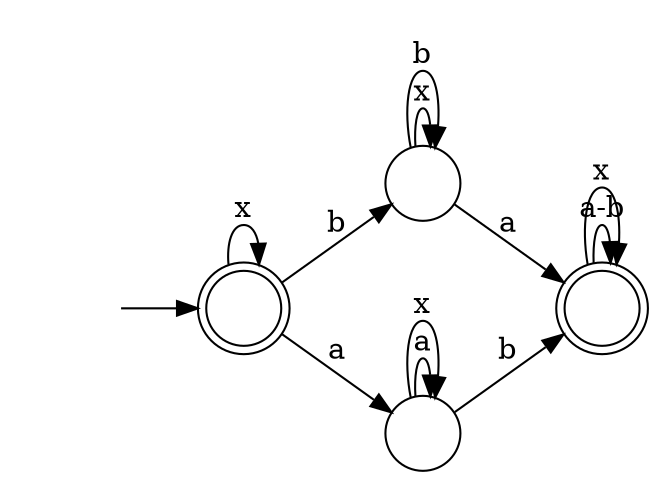 digraph Automaton {
  rankdir = LR;
  0 [shape=doublecircle,label=""];
  0 -> 0 [label="a-b"]
  0 -> 0 [label="x"]
  1 [shape=circle,label=""];
  1 -> 0 [label="a"]
  1 -> 1 [label="x"]
  1 -> 1 [label="b"]
  2 [shape=doublecircle,label=""];
  initial [shape=plaintext,label=""];
  initial -> 2
  2 -> 3 [label="a"]
  2 -> 2 [label="x"]
  2 -> 1 [label="b"]
  3 [shape=circle,label=""];
  3 -> 3 [label="a"]
  3 -> 3 [label="x"]
  3 -> 0 [label="b"]
}
